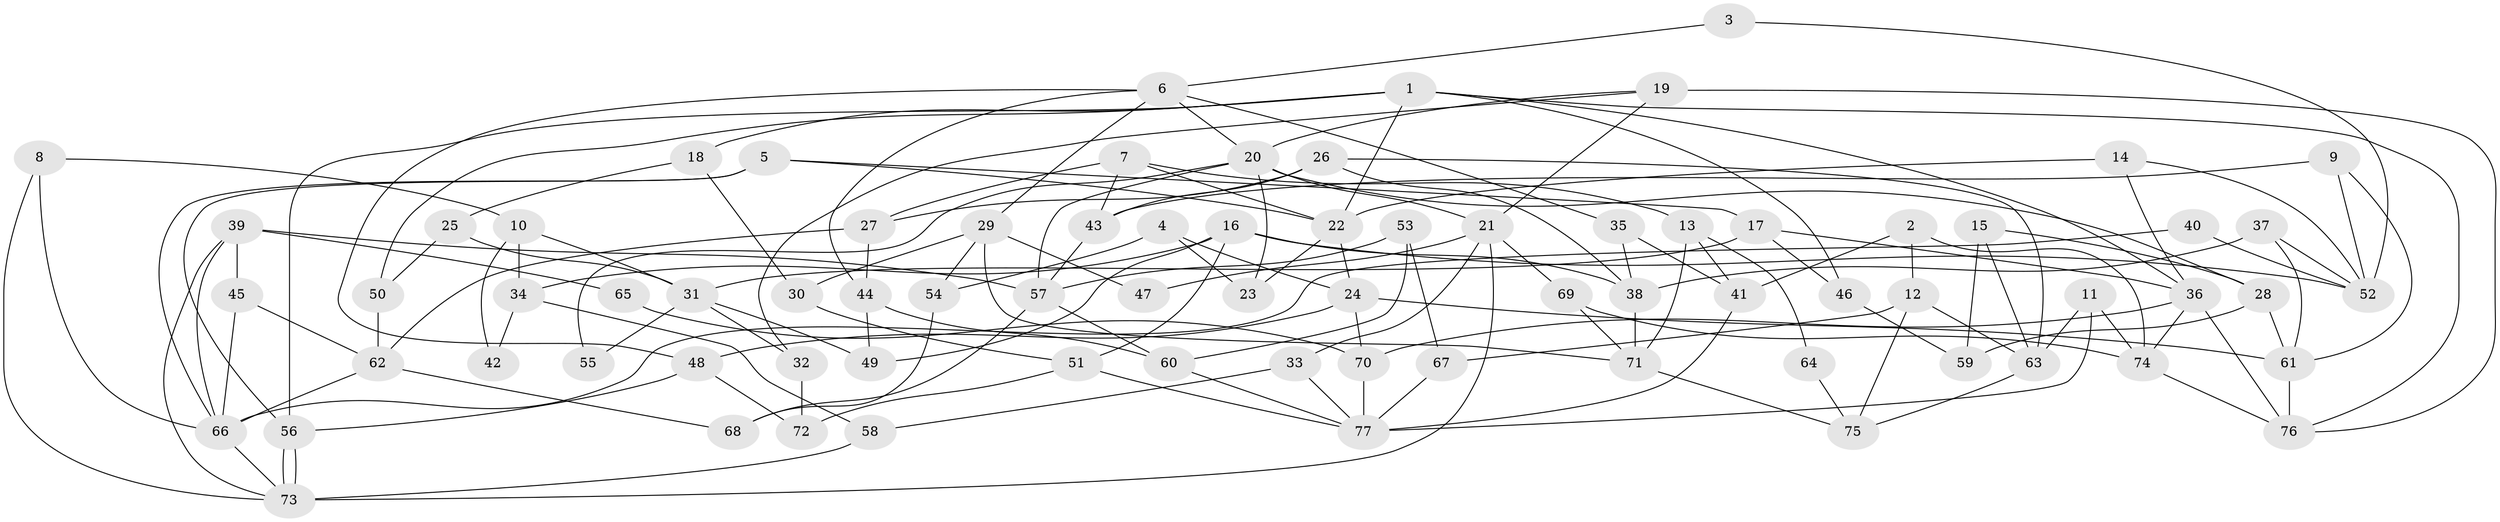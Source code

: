 // coarse degree distribution, {8: 0.10638297872340426, 6: 0.1702127659574468, 5: 0.10638297872340426, 4: 0.1276595744680851, 3: 0.2553191489361702, 7: 0.1276595744680851, 9: 0.02127659574468085, 2: 0.0851063829787234}
// Generated by graph-tools (version 1.1) at 2025/52/02/27/25 19:52:01]
// undirected, 77 vertices, 154 edges
graph export_dot {
graph [start="1"]
  node [color=gray90,style=filled];
  1;
  2;
  3;
  4;
  5;
  6;
  7;
  8;
  9;
  10;
  11;
  12;
  13;
  14;
  15;
  16;
  17;
  18;
  19;
  20;
  21;
  22;
  23;
  24;
  25;
  26;
  27;
  28;
  29;
  30;
  31;
  32;
  33;
  34;
  35;
  36;
  37;
  38;
  39;
  40;
  41;
  42;
  43;
  44;
  45;
  46;
  47;
  48;
  49;
  50;
  51;
  52;
  53;
  54;
  55;
  56;
  57;
  58;
  59;
  60;
  61;
  62;
  63;
  64;
  65;
  66;
  67;
  68;
  69;
  70;
  71;
  72;
  73;
  74;
  75;
  76;
  77;
  1 -- 56;
  1 -- 22;
  1 -- 18;
  1 -- 36;
  1 -- 46;
  1 -- 50;
  1 -- 76;
  2 -- 12;
  2 -- 74;
  2 -- 41;
  3 -- 6;
  3 -- 52;
  4 -- 23;
  4 -- 54;
  4 -- 24;
  5 -- 22;
  5 -- 66;
  5 -- 17;
  5 -- 56;
  6 -- 44;
  6 -- 48;
  6 -- 20;
  6 -- 29;
  6 -- 35;
  7 -- 22;
  7 -- 43;
  7 -- 13;
  7 -- 27;
  8 -- 66;
  8 -- 73;
  8 -- 10;
  9 -- 52;
  9 -- 61;
  9 -- 43;
  10 -- 34;
  10 -- 31;
  10 -- 42;
  11 -- 77;
  11 -- 63;
  11 -- 74;
  12 -- 67;
  12 -- 75;
  12 -- 63;
  13 -- 41;
  13 -- 64;
  13 -- 71;
  14 -- 52;
  14 -- 36;
  14 -- 22;
  15 -- 59;
  15 -- 28;
  15 -- 63;
  16 -- 51;
  16 -- 38;
  16 -- 34;
  16 -- 49;
  16 -- 52;
  17 -- 36;
  17 -- 31;
  17 -- 46;
  18 -- 25;
  18 -- 30;
  19 -- 76;
  19 -- 21;
  19 -- 20;
  19 -- 32;
  20 -- 21;
  20 -- 23;
  20 -- 28;
  20 -- 55;
  20 -- 57;
  21 -- 73;
  21 -- 33;
  21 -- 47;
  21 -- 69;
  22 -- 24;
  22 -- 23;
  24 -- 48;
  24 -- 61;
  24 -- 70;
  25 -- 31;
  25 -- 50;
  26 -- 43;
  26 -- 63;
  26 -- 27;
  26 -- 38;
  27 -- 44;
  27 -- 62;
  28 -- 61;
  28 -- 59;
  29 -- 71;
  29 -- 30;
  29 -- 47;
  29 -- 54;
  30 -- 51;
  31 -- 32;
  31 -- 49;
  31 -- 55;
  32 -- 72;
  33 -- 77;
  33 -- 58;
  34 -- 58;
  34 -- 42;
  35 -- 38;
  35 -- 41;
  36 -- 74;
  36 -- 70;
  36 -- 76;
  37 -- 38;
  37 -- 61;
  37 -- 52;
  38 -- 71;
  39 -- 66;
  39 -- 57;
  39 -- 45;
  39 -- 65;
  39 -- 73;
  40 -- 52;
  40 -- 66;
  41 -- 77;
  43 -- 57;
  44 -- 49;
  44 -- 60;
  45 -- 62;
  45 -- 66;
  46 -- 59;
  48 -- 56;
  48 -- 72;
  50 -- 62;
  51 -- 77;
  51 -- 72;
  53 -- 57;
  53 -- 60;
  53 -- 67;
  54 -- 68;
  56 -- 73;
  56 -- 73;
  57 -- 60;
  57 -- 68;
  58 -- 73;
  60 -- 77;
  61 -- 76;
  62 -- 66;
  62 -- 68;
  63 -- 75;
  64 -- 75;
  65 -- 70;
  66 -- 73;
  67 -- 77;
  69 -- 74;
  69 -- 71;
  70 -- 77;
  71 -- 75;
  74 -- 76;
}
